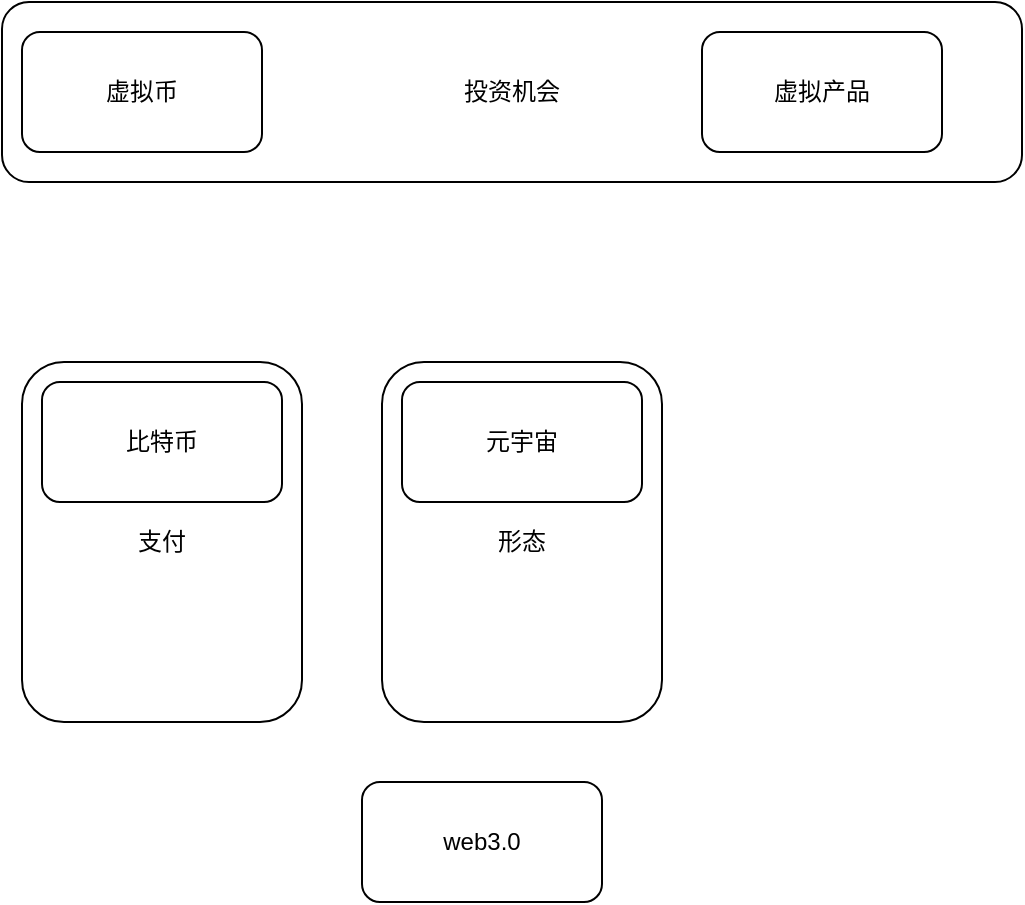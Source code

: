 <mxfile version="20.8.3" type="github">
  <diagram id="Nkn_3xDerYY0D2SVVV--" name="第 1 页">
    <mxGraphModel dx="1434" dy="802" grid="1" gridSize="10" guides="1" tooltips="1" connect="1" arrows="1" fold="1" page="1" pageScale="1" pageWidth="400000" pageHeight="300000" math="0" shadow="0">
      <root>
        <mxCell id="0" />
        <mxCell id="1" parent="0" />
        <mxCell id="dzOFZCroT7HNn2wpCXDm-4" value="支付" style="rounded=1;whiteSpace=wrap;html=1;" vertex="1" parent="1">
          <mxGeometry x="480" y="230" width="140" height="180" as="geometry" />
        </mxCell>
        <mxCell id="dzOFZCroT7HNn2wpCXDm-1" value="web3.0" style="rounded=1;whiteSpace=wrap;html=1;" vertex="1" parent="1">
          <mxGeometry x="650" y="440" width="120" height="60" as="geometry" />
        </mxCell>
        <mxCell id="dzOFZCroT7HNn2wpCXDm-2" value="比特币" style="rounded=1;whiteSpace=wrap;html=1;" vertex="1" parent="1">
          <mxGeometry x="490" y="240" width="120" height="60" as="geometry" />
        </mxCell>
        <mxCell id="dzOFZCroT7HNn2wpCXDm-3" value="元宇宙" style="rounded=1;whiteSpace=wrap;html=1;" vertex="1" parent="1">
          <mxGeometry x="670" y="240" width="120" height="60" as="geometry" />
        </mxCell>
        <mxCell id="dzOFZCroT7HNn2wpCXDm-5" value="形态" style="rounded=1;whiteSpace=wrap;html=1;" vertex="1" parent="1">
          <mxGeometry x="660" y="230" width="140" height="180" as="geometry" />
        </mxCell>
        <mxCell id="dzOFZCroT7HNn2wpCXDm-6" value="投资机会" style="rounded=1;whiteSpace=wrap;html=1;" vertex="1" parent="1">
          <mxGeometry x="470" y="50" width="510" height="90" as="geometry" />
        </mxCell>
        <mxCell id="dzOFZCroT7HNn2wpCXDm-7" value="虚拟币" style="rounded=1;whiteSpace=wrap;html=1;" vertex="1" parent="1">
          <mxGeometry x="480" y="65" width="120" height="60" as="geometry" />
        </mxCell>
        <mxCell id="dzOFZCroT7HNn2wpCXDm-8" value="元宇宙" style="rounded=1;whiteSpace=wrap;html=1;" vertex="1" parent="1">
          <mxGeometry x="670" y="240" width="120" height="60" as="geometry" />
        </mxCell>
        <mxCell id="dzOFZCroT7HNn2wpCXDm-9" value="虚拟产品" style="rounded=1;whiteSpace=wrap;html=1;" vertex="1" parent="1">
          <mxGeometry x="820" y="65" width="120" height="60" as="geometry" />
        </mxCell>
      </root>
    </mxGraphModel>
  </diagram>
</mxfile>
